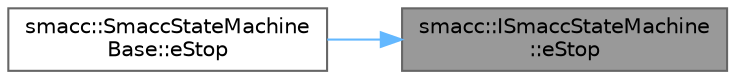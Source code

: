 digraph "smacc::ISmaccStateMachine::eStop"
{
 // LATEX_PDF_SIZE
  bgcolor="transparent";
  edge [fontname=Helvetica,fontsize=10,labelfontname=Helvetica,labelfontsize=10];
  node [fontname=Helvetica,fontsize=10,shape=box,height=0.2,width=0.4];
  rankdir="RL";
  Node1 [label="smacc::ISmaccStateMachine\l::eStop",height=0.2,width=0.4,color="gray40", fillcolor="grey60", style="filled", fontcolor="black",tooltip=" "];
  Node1 -> Node2 [dir="back",color="steelblue1",style="solid"];
  Node2 [label="smacc::SmaccStateMachine\lBase::eStop",height=0.2,width=0.4,color="grey40", fillcolor="white", style="filled",URL="$structsmacc_1_1SmaccStateMachineBase.html#a3ba186af957cfe4ddbd7bdbe10630743",tooltip=" "];
}
